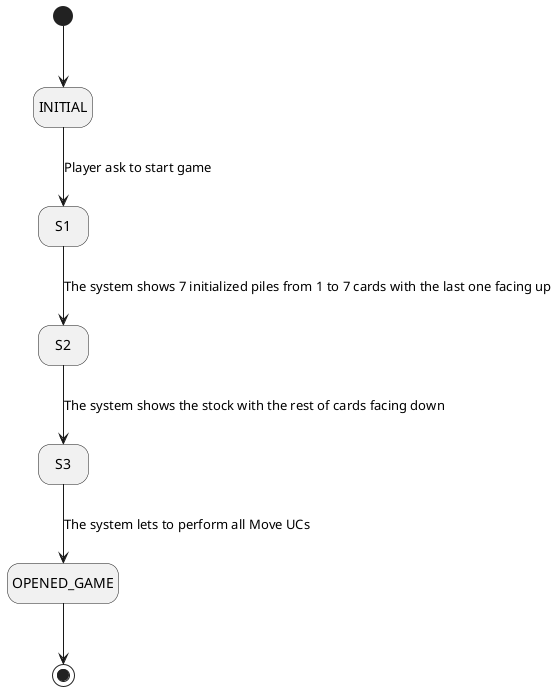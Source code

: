 @startuml StartGameUC

hide empty description

[*] --> INITIAL
INITIAL --> S1: Player ask to start game
S1 --> S2: The system shows 7 initialized piles from 1 to 7 cards with the last one facing up
S2 --> S3: The system shows the stock with the rest of cards facing down
S3 --> OPENED_GAME: The system lets to perform all Move UCs
OPENED_GAME --> [*]

@enduml